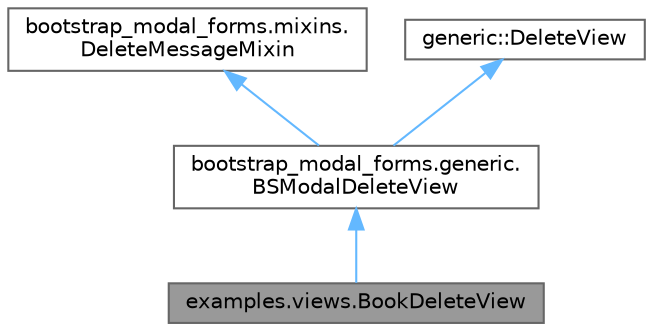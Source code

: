 digraph "examples.views.BookDeleteView"
{
 // LATEX_PDF_SIZE
  bgcolor="transparent";
  edge [fontname=Helvetica,fontsize=10,labelfontname=Helvetica,labelfontsize=10];
  node [fontname=Helvetica,fontsize=10,shape=box,height=0.2,width=0.4];
  Node1 [id="Node000001",label="examples.views.BookDeleteView",height=0.2,width=0.4,color="gray40", fillcolor="grey60", style="filled", fontcolor="black",tooltip=" "];
  Node2 -> Node1 [id="edge1_Node000001_Node000002",dir="back",color="steelblue1",style="solid",tooltip=" "];
  Node2 [id="Node000002",label="bootstrap_modal_forms.generic.\lBSModalDeleteView",height=0.2,width=0.4,color="gray40", fillcolor="white", style="filled",URL="$classbootstrap__modal__forms_1_1generic_1_1_b_s_modal_delete_view.html",tooltip=" "];
  Node3 -> Node2 [id="edge2_Node000002_Node000003",dir="back",color="steelblue1",style="solid",tooltip=" "];
  Node3 [id="Node000003",label="bootstrap_modal_forms.mixins.\lDeleteMessageMixin",height=0.2,width=0.4,color="gray40", fillcolor="white", style="filled",URL="$classbootstrap__modal__forms_1_1mixins_1_1_delete_message_mixin.html",tooltip=" "];
  Node4 -> Node2 [id="edge3_Node000002_Node000004",dir="back",color="steelblue1",style="solid",tooltip=" "];
  Node4 [id="Node000004",label="generic::DeleteView",height=0.2,width=0.4,color="gray40", fillcolor="white", style="filled",tooltip=" "];
}

